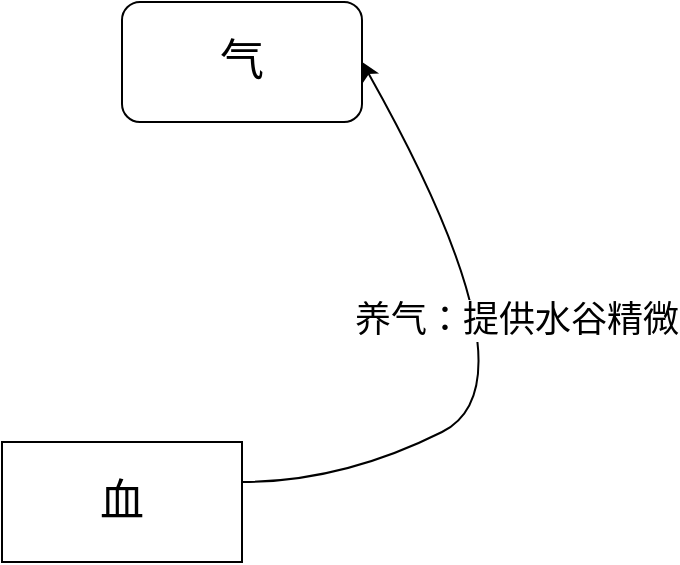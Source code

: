 <mxfile version="22.1.11" type="github">
  <diagram name="第 1 页" id="6T-BC5ueQAst4TPuGprj">
    <mxGraphModel dx="1050" dy="557" grid="1" gridSize="10" guides="1" tooltips="1" connect="1" arrows="1" fold="1" page="1" pageScale="1" pageWidth="827" pageHeight="1169" math="0" shadow="0">
      <root>
        <mxCell id="0" />
        <mxCell id="1" parent="0" />
        <mxCell id="ZIE2odfPnlAv5PBp-e3F-2" value="气" style="rounded=1;whiteSpace=wrap;html=1;strokeWidth=1;fontSize=22;" vertex="1" parent="1">
          <mxGeometry x="240" y="220" width="120" height="60" as="geometry" />
        </mxCell>
        <mxCell id="ZIE2odfPnlAv5PBp-e3F-3" value="血" style="rounded=0;whiteSpace=wrap;html=1;fontSize=22;" vertex="1" parent="1">
          <mxGeometry x="180" y="440" width="120" height="60" as="geometry" />
        </mxCell>
        <mxCell id="ZIE2odfPnlAv5PBp-e3F-7" value="" style="curved=1;endArrow=classic;html=1;rounded=0;entryX=1;entryY=0.5;entryDx=0;entryDy=0;" edge="1" parent="1" target="ZIE2odfPnlAv5PBp-e3F-2">
          <mxGeometry width="50" height="50" relative="1" as="geometry">
            <mxPoint x="300" y="460" as="sourcePoint" />
            <mxPoint x="350" y="410" as="targetPoint" />
            <Array as="points">
              <mxPoint x="350" y="460" />
              <mxPoint x="450" y="410" />
            </Array>
          </mxGeometry>
        </mxCell>
        <mxCell id="ZIE2odfPnlAv5PBp-e3F-8" value="养气：提供水谷精微" style="edgeLabel;html=1;align=center;verticalAlign=middle;resizable=0;points=[];fontSize=18;" vertex="1" connectable="0" parent="ZIE2odfPnlAv5PBp-e3F-7">
          <mxGeometry x="0.188" y="14" relative="1" as="geometry">
            <mxPoint x="20" as="offset" />
          </mxGeometry>
        </mxCell>
      </root>
    </mxGraphModel>
  </diagram>
</mxfile>
